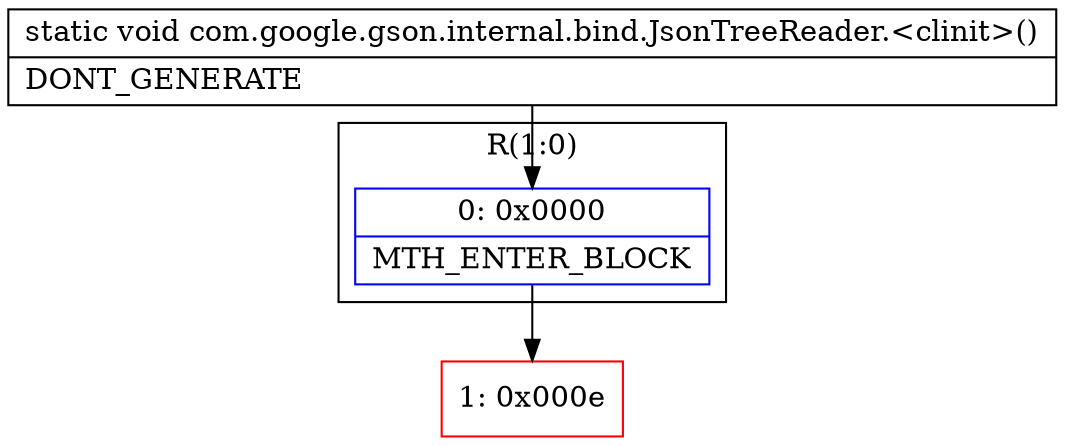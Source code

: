 digraph "CFG forcom.google.gson.internal.bind.JsonTreeReader.\<clinit\>()V" {
subgraph cluster_Region_697286159 {
label = "R(1:0)";
node [shape=record,color=blue];
Node_0 [shape=record,label="{0\:\ 0x0000|MTH_ENTER_BLOCK\l}"];
}
Node_1 [shape=record,color=red,label="{1\:\ 0x000e}"];
MethodNode[shape=record,label="{static void com.google.gson.internal.bind.JsonTreeReader.\<clinit\>()  | DONT_GENERATE\l}"];
MethodNode -> Node_0;
Node_0 -> Node_1;
}

